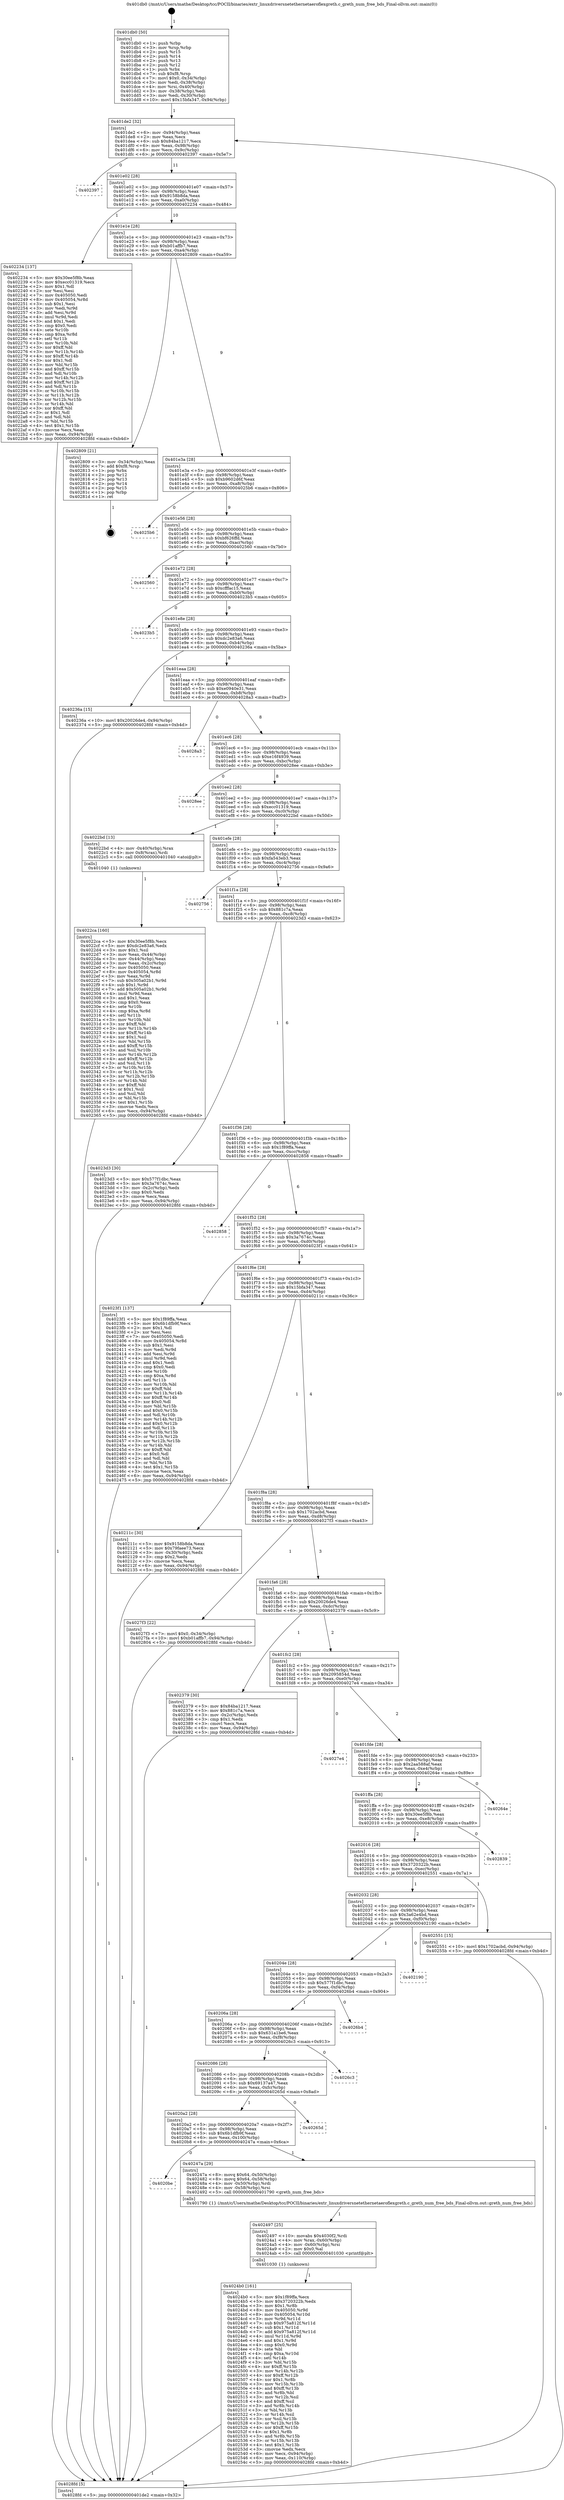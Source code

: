 digraph "0x401db0" {
  label = "0x401db0 (/mnt/c/Users/mathe/Desktop/tcc/POCII/binaries/extr_linuxdriversnetethernetaeroflexgreth.c_greth_num_free_bds_Final-ollvm.out::main(0))"
  labelloc = "t"
  node[shape=record]

  Entry [label="",width=0.3,height=0.3,shape=circle,fillcolor=black,style=filled]
  "0x401de2" [label="{
     0x401de2 [32]\l
     | [instrs]\l
     &nbsp;&nbsp;0x401de2 \<+6\>: mov -0x94(%rbp),%eax\l
     &nbsp;&nbsp;0x401de8 \<+2\>: mov %eax,%ecx\l
     &nbsp;&nbsp;0x401dea \<+6\>: sub $0x84ba1217,%ecx\l
     &nbsp;&nbsp;0x401df0 \<+6\>: mov %eax,-0x98(%rbp)\l
     &nbsp;&nbsp;0x401df6 \<+6\>: mov %ecx,-0x9c(%rbp)\l
     &nbsp;&nbsp;0x401dfc \<+6\>: je 0000000000402397 \<main+0x5e7\>\l
  }"]
  "0x402397" [label="{
     0x402397\l
  }", style=dashed]
  "0x401e02" [label="{
     0x401e02 [28]\l
     | [instrs]\l
     &nbsp;&nbsp;0x401e02 \<+5\>: jmp 0000000000401e07 \<main+0x57\>\l
     &nbsp;&nbsp;0x401e07 \<+6\>: mov -0x98(%rbp),%eax\l
     &nbsp;&nbsp;0x401e0d \<+5\>: sub $0x9158b8da,%eax\l
     &nbsp;&nbsp;0x401e12 \<+6\>: mov %eax,-0xa0(%rbp)\l
     &nbsp;&nbsp;0x401e18 \<+6\>: je 0000000000402234 \<main+0x484\>\l
  }"]
  Exit [label="",width=0.3,height=0.3,shape=circle,fillcolor=black,style=filled,peripheries=2]
  "0x402234" [label="{
     0x402234 [137]\l
     | [instrs]\l
     &nbsp;&nbsp;0x402234 \<+5\>: mov $0x30ee5f8b,%eax\l
     &nbsp;&nbsp;0x402239 \<+5\>: mov $0xecc01319,%ecx\l
     &nbsp;&nbsp;0x40223e \<+2\>: mov $0x1,%dl\l
     &nbsp;&nbsp;0x402240 \<+2\>: xor %esi,%esi\l
     &nbsp;&nbsp;0x402242 \<+7\>: mov 0x405050,%edi\l
     &nbsp;&nbsp;0x402249 \<+8\>: mov 0x405054,%r8d\l
     &nbsp;&nbsp;0x402251 \<+3\>: sub $0x1,%esi\l
     &nbsp;&nbsp;0x402254 \<+3\>: mov %edi,%r9d\l
     &nbsp;&nbsp;0x402257 \<+3\>: add %esi,%r9d\l
     &nbsp;&nbsp;0x40225a \<+4\>: imul %r9d,%edi\l
     &nbsp;&nbsp;0x40225e \<+3\>: and $0x1,%edi\l
     &nbsp;&nbsp;0x402261 \<+3\>: cmp $0x0,%edi\l
     &nbsp;&nbsp;0x402264 \<+4\>: sete %r10b\l
     &nbsp;&nbsp;0x402268 \<+4\>: cmp $0xa,%r8d\l
     &nbsp;&nbsp;0x40226c \<+4\>: setl %r11b\l
     &nbsp;&nbsp;0x402270 \<+3\>: mov %r10b,%bl\l
     &nbsp;&nbsp;0x402273 \<+3\>: xor $0xff,%bl\l
     &nbsp;&nbsp;0x402276 \<+3\>: mov %r11b,%r14b\l
     &nbsp;&nbsp;0x402279 \<+4\>: xor $0xff,%r14b\l
     &nbsp;&nbsp;0x40227d \<+3\>: xor $0x1,%dl\l
     &nbsp;&nbsp;0x402280 \<+3\>: mov %bl,%r15b\l
     &nbsp;&nbsp;0x402283 \<+4\>: and $0xff,%r15b\l
     &nbsp;&nbsp;0x402287 \<+3\>: and %dl,%r10b\l
     &nbsp;&nbsp;0x40228a \<+3\>: mov %r14b,%r12b\l
     &nbsp;&nbsp;0x40228d \<+4\>: and $0xff,%r12b\l
     &nbsp;&nbsp;0x402291 \<+3\>: and %dl,%r11b\l
     &nbsp;&nbsp;0x402294 \<+3\>: or %r10b,%r15b\l
     &nbsp;&nbsp;0x402297 \<+3\>: or %r11b,%r12b\l
     &nbsp;&nbsp;0x40229a \<+3\>: xor %r12b,%r15b\l
     &nbsp;&nbsp;0x40229d \<+3\>: or %r14b,%bl\l
     &nbsp;&nbsp;0x4022a0 \<+3\>: xor $0xff,%bl\l
     &nbsp;&nbsp;0x4022a3 \<+3\>: or $0x1,%dl\l
     &nbsp;&nbsp;0x4022a6 \<+2\>: and %dl,%bl\l
     &nbsp;&nbsp;0x4022a8 \<+3\>: or %bl,%r15b\l
     &nbsp;&nbsp;0x4022ab \<+4\>: test $0x1,%r15b\l
     &nbsp;&nbsp;0x4022af \<+3\>: cmovne %ecx,%eax\l
     &nbsp;&nbsp;0x4022b2 \<+6\>: mov %eax,-0x94(%rbp)\l
     &nbsp;&nbsp;0x4022b8 \<+5\>: jmp 00000000004028fd \<main+0xb4d\>\l
  }"]
  "0x401e1e" [label="{
     0x401e1e [28]\l
     | [instrs]\l
     &nbsp;&nbsp;0x401e1e \<+5\>: jmp 0000000000401e23 \<main+0x73\>\l
     &nbsp;&nbsp;0x401e23 \<+6\>: mov -0x98(%rbp),%eax\l
     &nbsp;&nbsp;0x401e29 \<+5\>: sub $0xb01affb7,%eax\l
     &nbsp;&nbsp;0x401e2e \<+6\>: mov %eax,-0xa4(%rbp)\l
     &nbsp;&nbsp;0x401e34 \<+6\>: je 0000000000402809 \<main+0xa59\>\l
  }"]
  "0x4024b0" [label="{
     0x4024b0 [161]\l
     | [instrs]\l
     &nbsp;&nbsp;0x4024b0 \<+5\>: mov $0x1f89ffa,%ecx\l
     &nbsp;&nbsp;0x4024b5 \<+5\>: mov $0x3720322b,%edx\l
     &nbsp;&nbsp;0x4024ba \<+3\>: mov $0x1,%r8b\l
     &nbsp;&nbsp;0x4024bd \<+8\>: mov 0x405050,%r9d\l
     &nbsp;&nbsp;0x4024c5 \<+8\>: mov 0x405054,%r10d\l
     &nbsp;&nbsp;0x4024cd \<+3\>: mov %r9d,%r11d\l
     &nbsp;&nbsp;0x4024d0 \<+7\>: sub $0x975a812f,%r11d\l
     &nbsp;&nbsp;0x4024d7 \<+4\>: sub $0x1,%r11d\l
     &nbsp;&nbsp;0x4024db \<+7\>: add $0x975a812f,%r11d\l
     &nbsp;&nbsp;0x4024e2 \<+4\>: imul %r11d,%r9d\l
     &nbsp;&nbsp;0x4024e6 \<+4\>: and $0x1,%r9d\l
     &nbsp;&nbsp;0x4024ea \<+4\>: cmp $0x0,%r9d\l
     &nbsp;&nbsp;0x4024ee \<+3\>: sete %bl\l
     &nbsp;&nbsp;0x4024f1 \<+4\>: cmp $0xa,%r10d\l
     &nbsp;&nbsp;0x4024f5 \<+4\>: setl %r14b\l
     &nbsp;&nbsp;0x4024f9 \<+3\>: mov %bl,%r15b\l
     &nbsp;&nbsp;0x4024fc \<+4\>: xor $0xff,%r15b\l
     &nbsp;&nbsp;0x402500 \<+3\>: mov %r14b,%r12b\l
     &nbsp;&nbsp;0x402503 \<+4\>: xor $0xff,%r12b\l
     &nbsp;&nbsp;0x402507 \<+4\>: xor $0x1,%r8b\l
     &nbsp;&nbsp;0x40250b \<+3\>: mov %r15b,%r13b\l
     &nbsp;&nbsp;0x40250e \<+4\>: and $0xff,%r13b\l
     &nbsp;&nbsp;0x402512 \<+3\>: and %r8b,%bl\l
     &nbsp;&nbsp;0x402515 \<+3\>: mov %r12b,%sil\l
     &nbsp;&nbsp;0x402518 \<+4\>: and $0xff,%sil\l
     &nbsp;&nbsp;0x40251c \<+3\>: and %r8b,%r14b\l
     &nbsp;&nbsp;0x40251f \<+3\>: or %bl,%r13b\l
     &nbsp;&nbsp;0x402522 \<+3\>: or %r14b,%sil\l
     &nbsp;&nbsp;0x402525 \<+3\>: xor %sil,%r13b\l
     &nbsp;&nbsp;0x402528 \<+3\>: or %r12b,%r15b\l
     &nbsp;&nbsp;0x40252b \<+4\>: xor $0xff,%r15b\l
     &nbsp;&nbsp;0x40252f \<+4\>: or $0x1,%r8b\l
     &nbsp;&nbsp;0x402533 \<+3\>: and %r8b,%r15b\l
     &nbsp;&nbsp;0x402536 \<+3\>: or %r15b,%r13b\l
     &nbsp;&nbsp;0x402539 \<+4\>: test $0x1,%r13b\l
     &nbsp;&nbsp;0x40253d \<+3\>: cmovne %edx,%ecx\l
     &nbsp;&nbsp;0x402540 \<+6\>: mov %ecx,-0x94(%rbp)\l
     &nbsp;&nbsp;0x402546 \<+6\>: mov %eax,-0x110(%rbp)\l
     &nbsp;&nbsp;0x40254c \<+5\>: jmp 00000000004028fd \<main+0xb4d\>\l
  }"]
  "0x402809" [label="{
     0x402809 [21]\l
     | [instrs]\l
     &nbsp;&nbsp;0x402809 \<+3\>: mov -0x34(%rbp),%eax\l
     &nbsp;&nbsp;0x40280c \<+7\>: add $0xf8,%rsp\l
     &nbsp;&nbsp;0x402813 \<+1\>: pop %rbx\l
     &nbsp;&nbsp;0x402814 \<+2\>: pop %r12\l
     &nbsp;&nbsp;0x402816 \<+2\>: pop %r13\l
     &nbsp;&nbsp;0x402818 \<+2\>: pop %r14\l
     &nbsp;&nbsp;0x40281a \<+2\>: pop %r15\l
     &nbsp;&nbsp;0x40281c \<+1\>: pop %rbp\l
     &nbsp;&nbsp;0x40281d \<+1\>: ret\l
  }"]
  "0x401e3a" [label="{
     0x401e3a [28]\l
     | [instrs]\l
     &nbsp;&nbsp;0x401e3a \<+5\>: jmp 0000000000401e3f \<main+0x8f\>\l
     &nbsp;&nbsp;0x401e3f \<+6\>: mov -0x98(%rbp),%eax\l
     &nbsp;&nbsp;0x401e45 \<+5\>: sub $0xb9602d6f,%eax\l
     &nbsp;&nbsp;0x401e4a \<+6\>: mov %eax,-0xa8(%rbp)\l
     &nbsp;&nbsp;0x401e50 \<+6\>: je 00000000004025b6 \<main+0x806\>\l
  }"]
  "0x402497" [label="{
     0x402497 [25]\l
     | [instrs]\l
     &nbsp;&nbsp;0x402497 \<+10\>: movabs $0x4030f2,%rdi\l
     &nbsp;&nbsp;0x4024a1 \<+4\>: mov %rax,-0x60(%rbp)\l
     &nbsp;&nbsp;0x4024a5 \<+4\>: mov -0x60(%rbp),%rsi\l
     &nbsp;&nbsp;0x4024a9 \<+2\>: mov $0x0,%al\l
     &nbsp;&nbsp;0x4024ab \<+5\>: call 0000000000401030 \<printf@plt\>\l
     | [calls]\l
     &nbsp;&nbsp;0x401030 \{1\} (unknown)\l
  }"]
  "0x4025b6" [label="{
     0x4025b6\l
  }", style=dashed]
  "0x401e56" [label="{
     0x401e56 [28]\l
     | [instrs]\l
     &nbsp;&nbsp;0x401e56 \<+5\>: jmp 0000000000401e5b \<main+0xab\>\l
     &nbsp;&nbsp;0x401e5b \<+6\>: mov -0x98(%rbp),%eax\l
     &nbsp;&nbsp;0x401e61 \<+5\>: sub $0xbf626ffd,%eax\l
     &nbsp;&nbsp;0x401e66 \<+6\>: mov %eax,-0xac(%rbp)\l
     &nbsp;&nbsp;0x401e6c \<+6\>: je 0000000000402560 \<main+0x7b0\>\l
  }"]
  "0x4020be" [label="{
     0x4020be\l
  }", style=dashed]
  "0x402560" [label="{
     0x402560\l
  }", style=dashed]
  "0x401e72" [label="{
     0x401e72 [28]\l
     | [instrs]\l
     &nbsp;&nbsp;0x401e72 \<+5\>: jmp 0000000000401e77 \<main+0xc7\>\l
     &nbsp;&nbsp;0x401e77 \<+6\>: mov -0x98(%rbp),%eax\l
     &nbsp;&nbsp;0x401e7d \<+5\>: sub $0xcfffac15,%eax\l
     &nbsp;&nbsp;0x401e82 \<+6\>: mov %eax,-0xb0(%rbp)\l
     &nbsp;&nbsp;0x401e88 \<+6\>: je 00000000004023b5 \<main+0x605\>\l
  }"]
  "0x40247a" [label="{
     0x40247a [29]\l
     | [instrs]\l
     &nbsp;&nbsp;0x40247a \<+8\>: movq $0x64,-0x50(%rbp)\l
     &nbsp;&nbsp;0x402482 \<+8\>: movq $0x64,-0x58(%rbp)\l
     &nbsp;&nbsp;0x40248a \<+4\>: mov -0x50(%rbp),%rdi\l
     &nbsp;&nbsp;0x40248e \<+4\>: mov -0x58(%rbp),%rsi\l
     &nbsp;&nbsp;0x402492 \<+5\>: call 0000000000401790 \<greth_num_free_bds\>\l
     | [calls]\l
     &nbsp;&nbsp;0x401790 \{1\} (/mnt/c/Users/mathe/Desktop/tcc/POCII/binaries/extr_linuxdriversnetethernetaeroflexgreth.c_greth_num_free_bds_Final-ollvm.out::greth_num_free_bds)\l
  }"]
  "0x4023b5" [label="{
     0x4023b5\l
  }", style=dashed]
  "0x401e8e" [label="{
     0x401e8e [28]\l
     | [instrs]\l
     &nbsp;&nbsp;0x401e8e \<+5\>: jmp 0000000000401e93 \<main+0xe3\>\l
     &nbsp;&nbsp;0x401e93 \<+6\>: mov -0x98(%rbp),%eax\l
     &nbsp;&nbsp;0x401e99 \<+5\>: sub $0xdc2e83a6,%eax\l
     &nbsp;&nbsp;0x401e9e \<+6\>: mov %eax,-0xb4(%rbp)\l
     &nbsp;&nbsp;0x401ea4 \<+6\>: je 000000000040236a \<main+0x5ba\>\l
  }"]
  "0x4020a2" [label="{
     0x4020a2 [28]\l
     | [instrs]\l
     &nbsp;&nbsp;0x4020a2 \<+5\>: jmp 00000000004020a7 \<main+0x2f7\>\l
     &nbsp;&nbsp;0x4020a7 \<+6\>: mov -0x98(%rbp),%eax\l
     &nbsp;&nbsp;0x4020ad \<+5\>: sub $0x6b1dfb9f,%eax\l
     &nbsp;&nbsp;0x4020b2 \<+6\>: mov %eax,-0x100(%rbp)\l
     &nbsp;&nbsp;0x4020b8 \<+6\>: je 000000000040247a \<main+0x6ca\>\l
  }"]
  "0x40236a" [label="{
     0x40236a [15]\l
     | [instrs]\l
     &nbsp;&nbsp;0x40236a \<+10\>: movl $0x20026de4,-0x94(%rbp)\l
     &nbsp;&nbsp;0x402374 \<+5\>: jmp 00000000004028fd \<main+0xb4d\>\l
  }"]
  "0x401eaa" [label="{
     0x401eaa [28]\l
     | [instrs]\l
     &nbsp;&nbsp;0x401eaa \<+5\>: jmp 0000000000401eaf \<main+0xff\>\l
     &nbsp;&nbsp;0x401eaf \<+6\>: mov -0x98(%rbp),%eax\l
     &nbsp;&nbsp;0x401eb5 \<+5\>: sub $0xe0940e31,%eax\l
     &nbsp;&nbsp;0x401eba \<+6\>: mov %eax,-0xb8(%rbp)\l
     &nbsp;&nbsp;0x401ec0 \<+6\>: je 00000000004028a3 \<main+0xaf3\>\l
  }"]
  "0x40265d" [label="{
     0x40265d\l
  }", style=dashed]
  "0x4028a3" [label="{
     0x4028a3\l
  }", style=dashed]
  "0x401ec6" [label="{
     0x401ec6 [28]\l
     | [instrs]\l
     &nbsp;&nbsp;0x401ec6 \<+5\>: jmp 0000000000401ecb \<main+0x11b\>\l
     &nbsp;&nbsp;0x401ecb \<+6\>: mov -0x98(%rbp),%eax\l
     &nbsp;&nbsp;0x401ed1 \<+5\>: sub $0xe16f4939,%eax\l
     &nbsp;&nbsp;0x401ed6 \<+6\>: mov %eax,-0xbc(%rbp)\l
     &nbsp;&nbsp;0x401edc \<+6\>: je 00000000004028ee \<main+0xb3e\>\l
  }"]
  "0x402086" [label="{
     0x402086 [28]\l
     | [instrs]\l
     &nbsp;&nbsp;0x402086 \<+5\>: jmp 000000000040208b \<main+0x2db\>\l
     &nbsp;&nbsp;0x40208b \<+6\>: mov -0x98(%rbp),%eax\l
     &nbsp;&nbsp;0x402091 \<+5\>: sub $0x69137a47,%eax\l
     &nbsp;&nbsp;0x402096 \<+6\>: mov %eax,-0xfc(%rbp)\l
     &nbsp;&nbsp;0x40209c \<+6\>: je 000000000040265d \<main+0x8ad\>\l
  }"]
  "0x4028ee" [label="{
     0x4028ee\l
  }", style=dashed]
  "0x401ee2" [label="{
     0x401ee2 [28]\l
     | [instrs]\l
     &nbsp;&nbsp;0x401ee2 \<+5\>: jmp 0000000000401ee7 \<main+0x137\>\l
     &nbsp;&nbsp;0x401ee7 \<+6\>: mov -0x98(%rbp),%eax\l
     &nbsp;&nbsp;0x401eed \<+5\>: sub $0xecc01319,%eax\l
     &nbsp;&nbsp;0x401ef2 \<+6\>: mov %eax,-0xc0(%rbp)\l
     &nbsp;&nbsp;0x401ef8 \<+6\>: je 00000000004022bd \<main+0x50d\>\l
  }"]
  "0x4026c3" [label="{
     0x4026c3\l
  }", style=dashed]
  "0x4022bd" [label="{
     0x4022bd [13]\l
     | [instrs]\l
     &nbsp;&nbsp;0x4022bd \<+4\>: mov -0x40(%rbp),%rax\l
     &nbsp;&nbsp;0x4022c1 \<+4\>: mov 0x8(%rax),%rdi\l
     &nbsp;&nbsp;0x4022c5 \<+5\>: call 0000000000401040 \<atoi@plt\>\l
     | [calls]\l
     &nbsp;&nbsp;0x401040 \{1\} (unknown)\l
  }"]
  "0x401efe" [label="{
     0x401efe [28]\l
     | [instrs]\l
     &nbsp;&nbsp;0x401efe \<+5\>: jmp 0000000000401f03 \<main+0x153\>\l
     &nbsp;&nbsp;0x401f03 \<+6\>: mov -0x98(%rbp),%eax\l
     &nbsp;&nbsp;0x401f09 \<+5\>: sub $0xfa543eb3,%eax\l
     &nbsp;&nbsp;0x401f0e \<+6\>: mov %eax,-0xc4(%rbp)\l
     &nbsp;&nbsp;0x401f14 \<+6\>: je 0000000000402756 \<main+0x9a6\>\l
  }"]
  "0x40206a" [label="{
     0x40206a [28]\l
     | [instrs]\l
     &nbsp;&nbsp;0x40206a \<+5\>: jmp 000000000040206f \<main+0x2bf\>\l
     &nbsp;&nbsp;0x40206f \<+6\>: mov -0x98(%rbp),%eax\l
     &nbsp;&nbsp;0x402075 \<+5\>: sub $0x631a1be6,%eax\l
     &nbsp;&nbsp;0x40207a \<+6\>: mov %eax,-0xf8(%rbp)\l
     &nbsp;&nbsp;0x402080 \<+6\>: je 00000000004026c3 \<main+0x913\>\l
  }"]
  "0x402756" [label="{
     0x402756\l
  }", style=dashed]
  "0x401f1a" [label="{
     0x401f1a [28]\l
     | [instrs]\l
     &nbsp;&nbsp;0x401f1a \<+5\>: jmp 0000000000401f1f \<main+0x16f\>\l
     &nbsp;&nbsp;0x401f1f \<+6\>: mov -0x98(%rbp),%eax\l
     &nbsp;&nbsp;0x401f25 \<+5\>: sub $0x881c7a,%eax\l
     &nbsp;&nbsp;0x401f2a \<+6\>: mov %eax,-0xc8(%rbp)\l
     &nbsp;&nbsp;0x401f30 \<+6\>: je 00000000004023d3 \<main+0x623\>\l
  }"]
  "0x4026b4" [label="{
     0x4026b4\l
  }", style=dashed]
  "0x4023d3" [label="{
     0x4023d3 [30]\l
     | [instrs]\l
     &nbsp;&nbsp;0x4023d3 \<+5\>: mov $0x577f1dbc,%eax\l
     &nbsp;&nbsp;0x4023d8 \<+5\>: mov $0x3a7674c,%ecx\l
     &nbsp;&nbsp;0x4023dd \<+3\>: mov -0x2c(%rbp),%edx\l
     &nbsp;&nbsp;0x4023e0 \<+3\>: cmp $0x0,%edx\l
     &nbsp;&nbsp;0x4023e3 \<+3\>: cmove %ecx,%eax\l
     &nbsp;&nbsp;0x4023e6 \<+6\>: mov %eax,-0x94(%rbp)\l
     &nbsp;&nbsp;0x4023ec \<+5\>: jmp 00000000004028fd \<main+0xb4d\>\l
  }"]
  "0x401f36" [label="{
     0x401f36 [28]\l
     | [instrs]\l
     &nbsp;&nbsp;0x401f36 \<+5\>: jmp 0000000000401f3b \<main+0x18b\>\l
     &nbsp;&nbsp;0x401f3b \<+6\>: mov -0x98(%rbp),%eax\l
     &nbsp;&nbsp;0x401f41 \<+5\>: sub $0x1f89ffa,%eax\l
     &nbsp;&nbsp;0x401f46 \<+6\>: mov %eax,-0xcc(%rbp)\l
     &nbsp;&nbsp;0x401f4c \<+6\>: je 0000000000402858 \<main+0xaa8\>\l
  }"]
  "0x40204e" [label="{
     0x40204e [28]\l
     | [instrs]\l
     &nbsp;&nbsp;0x40204e \<+5\>: jmp 0000000000402053 \<main+0x2a3\>\l
     &nbsp;&nbsp;0x402053 \<+6\>: mov -0x98(%rbp),%eax\l
     &nbsp;&nbsp;0x402059 \<+5\>: sub $0x577f1dbc,%eax\l
     &nbsp;&nbsp;0x40205e \<+6\>: mov %eax,-0xf4(%rbp)\l
     &nbsp;&nbsp;0x402064 \<+6\>: je 00000000004026b4 \<main+0x904\>\l
  }"]
  "0x402858" [label="{
     0x402858\l
  }", style=dashed]
  "0x401f52" [label="{
     0x401f52 [28]\l
     | [instrs]\l
     &nbsp;&nbsp;0x401f52 \<+5\>: jmp 0000000000401f57 \<main+0x1a7\>\l
     &nbsp;&nbsp;0x401f57 \<+6\>: mov -0x98(%rbp),%eax\l
     &nbsp;&nbsp;0x401f5d \<+5\>: sub $0x3a7674c,%eax\l
     &nbsp;&nbsp;0x401f62 \<+6\>: mov %eax,-0xd0(%rbp)\l
     &nbsp;&nbsp;0x401f68 \<+6\>: je 00000000004023f1 \<main+0x641\>\l
  }"]
  "0x402190" [label="{
     0x402190\l
  }", style=dashed]
  "0x4023f1" [label="{
     0x4023f1 [137]\l
     | [instrs]\l
     &nbsp;&nbsp;0x4023f1 \<+5\>: mov $0x1f89ffa,%eax\l
     &nbsp;&nbsp;0x4023f6 \<+5\>: mov $0x6b1dfb9f,%ecx\l
     &nbsp;&nbsp;0x4023fb \<+2\>: mov $0x1,%dl\l
     &nbsp;&nbsp;0x4023fd \<+2\>: xor %esi,%esi\l
     &nbsp;&nbsp;0x4023ff \<+7\>: mov 0x405050,%edi\l
     &nbsp;&nbsp;0x402406 \<+8\>: mov 0x405054,%r8d\l
     &nbsp;&nbsp;0x40240e \<+3\>: sub $0x1,%esi\l
     &nbsp;&nbsp;0x402411 \<+3\>: mov %edi,%r9d\l
     &nbsp;&nbsp;0x402414 \<+3\>: add %esi,%r9d\l
     &nbsp;&nbsp;0x402417 \<+4\>: imul %r9d,%edi\l
     &nbsp;&nbsp;0x40241b \<+3\>: and $0x1,%edi\l
     &nbsp;&nbsp;0x40241e \<+3\>: cmp $0x0,%edi\l
     &nbsp;&nbsp;0x402421 \<+4\>: sete %r10b\l
     &nbsp;&nbsp;0x402425 \<+4\>: cmp $0xa,%r8d\l
     &nbsp;&nbsp;0x402429 \<+4\>: setl %r11b\l
     &nbsp;&nbsp;0x40242d \<+3\>: mov %r10b,%bl\l
     &nbsp;&nbsp;0x402430 \<+3\>: xor $0xff,%bl\l
     &nbsp;&nbsp;0x402433 \<+3\>: mov %r11b,%r14b\l
     &nbsp;&nbsp;0x402436 \<+4\>: xor $0xff,%r14b\l
     &nbsp;&nbsp;0x40243a \<+3\>: xor $0x0,%dl\l
     &nbsp;&nbsp;0x40243d \<+3\>: mov %bl,%r15b\l
     &nbsp;&nbsp;0x402440 \<+4\>: and $0x0,%r15b\l
     &nbsp;&nbsp;0x402444 \<+3\>: and %dl,%r10b\l
     &nbsp;&nbsp;0x402447 \<+3\>: mov %r14b,%r12b\l
     &nbsp;&nbsp;0x40244a \<+4\>: and $0x0,%r12b\l
     &nbsp;&nbsp;0x40244e \<+3\>: and %dl,%r11b\l
     &nbsp;&nbsp;0x402451 \<+3\>: or %r10b,%r15b\l
     &nbsp;&nbsp;0x402454 \<+3\>: or %r11b,%r12b\l
     &nbsp;&nbsp;0x402457 \<+3\>: xor %r12b,%r15b\l
     &nbsp;&nbsp;0x40245a \<+3\>: or %r14b,%bl\l
     &nbsp;&nbsp;0x40245d \<+3\>: xor $0xff,%bl\l
     &nbsp;&nbsp;0x402460 \<+3\>: or $0x0,%dl\l
     &nbsp;&nbsp;0x402463 \<+2\>: and %dl,%bl\l
     &nbsp;&nbsp;0x402465 \<+3\>: or %bl,%r15b\l
     &nbsp;&nbsp;0x402468 \<+4\>: test $0x1,%r15b\l
     &nbsp;&nbsp;0x40246c \<+3\>: cmovne %ecx,%eax\l
     &nbsp;&nbsp;0x40246f \<+6\>: mov %eax,-0x94(%rbp)\l
     &nbsp;&nbsp;0x402475 \<+5\>: jmp 00000000004028fd \<main+0xb4d\>\l
  }"]
  "0x401f6e" [label="{
     0x401f6e [28]\l
     | [instrs]\l
     &nbsp;&nbsp;0x401f6e \<+5\>: jmp 0000000000401f73 \<main+0x1c3\>\l
     &nbsp;&nbsp;0x401f73 \<+6\>: mov -0x98(%rbp),%eax\l
     &nbsp;&nbsp;0x401f79 \<+5\>: sub $0x15bfa347,%eax\l
     &nbsp;&nbsp;0x401f7e \<+6\>: mov %eax,-0xd4(%rbp)\l
     &nbsp;&nbsp;0x401f84 \<+6\>: je 000000000040211c \<main+0x36c\>\l
  }"]
  "0x402032" [label="{
     0x402032 [28]\l
     | [instrs]\l
     &nbsp;&nbsp;0x402032 \<+5\>: jmp 0000000000402037 \<main+0x287\>\l
     &nbsp;&nbsp;0x402037 \<+6\>: mov -0x98(%rbp),%eax\l
     &nbsp;&nbsp;0x40203d \<+5\>: sub $0x3a62e4bd,%eax\l
     &nbsp;&nbsp;0x402042 \<+6\>: mov %eax,-0xf0(%rbp)\l
     &nbsp;&nbsp;0x402048 \<+6\>: je 0000000000402190 \<main+0x3e0\>\l
  }"]
  "0x40211c" [label="{
     0x40211c [30]\l
     | [instrs]\l
     &nbsp;&nbsp;0x40211c \<+5\>: mov $0x9158b8da,%eax\l
     &nbsp;&nbsp;0x402121 \<+5\>: mov $0x79faee73,%ecx\l
     &nbsp;&nbsp;0x402126 \<+3\>: mov -0x30(%rbp),%edx\l
     &nbsp;&nbsp;0x402129 \<+3\>: cmp $0x2,%edx\l
     &nbsp;&nbsp;0x40212c \<+3\>: cmovne %ecx,%eax\l
     &nbsp;&nbsp;0x40212f \<+6\>: mov %eax,-0x94(%rbp)\l
     &nbsp;&nbsp;0x402135 \<+5\>: jmp 00000000004028fd \<main+0xb4d\>\l
  }"]
  "0x401f8a" [label="{
     0x401f8a [28]\l
     | [instrs]\l
     &nbsp;&nbsp;0x401f8a \<+5\>: jmp 0000000000401f8f \<main+0x1df\>\l
     &nbsp;&nbsp;0x401f8f \<+6\>: mov -0x98(%rbp),%eax\l
     &nbsp;&nbsp;0x401f95 \<+5\>: sub $0x1702acbd,%eax\l
     &nbsp;&nbsp;0x401f9a \<+6\>: mov %eax,-0xd8(%rbp)\l
     &nbsp;&nbsp;0x401fa0 \<+6\>: je 00000000004027f3 \<main+0xa43\>\l
  }"]
  "0x4028fd" [label="{
     0x4028fd [5]\l
     | [instrs]\l
     &nbsp;&nbsp;0x4028fd \<+5\>: jmp 0000000000401de2 \<main+0x32\>\l
  }"]
  "0x401db0" [label="{
     0x401db0 [50]\l
     | [instrs]\l
     &nbsp;&nbsp;0x401db0 \<+1\>: push %rbp\l
     &nbsp;&nbsp;0x401db1 \<+3\>: mov %rsp,%rbp\l
     &nbsp;&nbsp;0x401db4 \<+2\>: push %r15\l
     &nbsp;&nbsp;0x401db6 \<+2\>: push %r14\l
     &nbsp;&nbsp;0x401db8 \<+2\>: push %r13\l
     &nbsp;&nbsp;0x401dba \<+2\>: push %r12\l
     &nbsp;&nbsp;0x401dbc \<+1\>: push %rbx\l
     &nbsp;&nbsp;0x401dbd \<+7\>: sub $0xf8,%rsp\l
     &nbsp;&nbsp;0x401dc4 \<+7\>: movl $0x0,-0x34(%rbp)\l
     &nbsp;&nbsp;0x401dcb \<+3\>: mov %edi,-0x38(%rbp)\l
     &nbsp;&nbsp;0x401dce \<+4\>: mov %rsi,-0x40(%rbp)\l
     &nbsp;&nbsp;0x401dd2 \<+3\>: mov -0x38(%rbp),%edi\l
     &nbsp;&nbsp;0x401dd5 \<+3\>: mov %edi,-0x30(%rbp)\l
     &nbsp;&nbsp;0x401dd8 \<+10\>: movl $0x15bfa347,-0x94(%rbp)\l
  }"]
  "0x4022ca" [label="{
     0x4022ca [160]\l
     | [instrs]\l
     &nbsp;&nbsp;0x4022ca \<+5\>: mov $0x30ee5f8b,%ecx\l
     &nbsp;&nbsp;0x4022cf \<+5\>: mov $0xdc2e83a6,%edx\l
     &nbsp;&nbsp;0x4022d4 \<+3\>: mov $0x1,%sil\l
     &nbsp;&nbsp;0x4022d7 \<+3\>: mov %eax,-0x44(%rbp)\l
     &nbsp;&nbsp;0x4022da \<+3\>: mov -0x44(%rbp),%eax\l
     &nbsp;&nbsp;0x4022dd \<+3\>: mov %eax,-0x2c(%rbp)\l
     &nbsp;&nbsp;0x4022e0 \<+7\>: mov 0x405050,%eax\l
     &nbsp;&nbsp;0x4022e7 \<+8\>: mov 0x405054,%r8d\l
     &nbsp;&nbsp;0x4022ef \<+3\>: mov %eax,%r9d\l
     &nbsp;&nbsp;0x4022f2 \<+7\>: sub $0x505a02b1,%r9d\l
     &nbsp;&nbsp;0x4022f9 \<+4\>: sub $0x1,%r9d\l
     &nbsp;&nbsp;0x4022fd \<+7\>: add $0x505a02b1,%r9d\l
     &nbsp;&nbsp;0x402304 \<+4\>: imul %r9d,%eax\l
     &nbsp;&nbsp;0x402308 \<+3\>: and $0x1,%eax\l
     &nbsp;&nbsp;0x40230b \<+3\>: cmp $0x0,%eax\l
     &nbsp;&nbsp;0x40230e \<+4\>: sete %r10b\l
     &nbsp;&nbsp;0x402312 \<+4\>: cmp $0xa,%r8d\l
     &nbsp;&nbsp;0x402316 \<+4\>: setl %r11b\l
     &nbsp;&nbsp;0x40231a \<+3\>: mov %r10b,%bl\l
     &nbsp;&nbsp;0x40231d \<+3\>: xor $0xff,%bl\l
     &nbsp;&nbsp;0x402320 \<+3\>: mov %r11b,%r14b\l
     &nbsp;&nbsp;0x402323 \<+4\>: xor $0xff,%r14b\l
     &nbsp;&nbsp;0x402327 \<+4\>: xor $0x1,%sil\l
     &nbsp;&nbsp;0x40232b \<+3\>: mov %bl,%r15b\l
     &nbsp;&nbsp;0x40232e \<+4\>: and $0xff,%r15b\l
     &nbsp;&nbsp;0x402332 \<+3\>: and %sil,%r10b\l
     &nbsp;&nbsp;0x402335 \<+3\>: mov %r14b,%r12b\l
     &nbsp;&nbsp;0x402338 \<+4\>: and $0xff,%r12b\l
     &nbsp;&nbsp;0x40233c \<+3\>: and %sil,%r11b\l
     &nbsp;&nbsp;0x40233f \<+3\>: or %r10b,%r15b\l
     &nbsp;&nbsp;0x402342 \<+3\>: or %r11b,%r12b\l
     &nbsp;&nbsp;0x402345 \<+3\>: xor %r12b,%r15b\l
     &nbsp;&nbsp;0x402348 \<+3\>: or %r14b,%bl\l
     &nbsp;&nbsp;0x40234b \<+3\>: xor $0xff,%bl\l
     &nbsp;&nbsp;0x40234e \<+4\>: or $0x1,%sil\l
     &nbsp;&nbsp;0x402352 \<+3\>: and %sil,%bl\l
     &nbsp;&nbsp;0x402355 \<+3\>: or %bl,%r15b\l
     &nbsp;&nbsp;0x402358 \<+4\>: test $0x1,%r15b\l
     &nbsp;&nbsp;0x40235c \<+3\>: cmovne %edx,%ecx\l
     &nbsp;&nbsp;0x40235f \<+6\>: mov %ecx,-0x94(%rbp)\l
     &nbsp;&nbsp;0x402365 \<+5\>: jmp 00000000004028fd \<main+0xb4d\>\l
  }"]
  "0x402551" [label="{
     0x402551 [15]\l
     | [instrs]\l
     &nbsp;&nbsp;0x402551 \<+10\>: movl $0x1702acbd,-0x94(%rbp)\l
     &nbsp;&nbsp;0x40255b \<+5\>: jmp 00000000004028fd \<main+0xb4d\>\l
  }"]
  "0x4027f3" [label="{
     0x4027f3 [22]\l
     | [instrs]\l
     &nbsp;&nbsp;0x4027f3 \<+7\>: movl $0x0,-0x34(%rbp)\l
     &nbsp;&nbsp;0x4027fa \<+10\>: movl $0xb01affb7,-0x94(%rbp)\l
     &nbsp;&nbsp;0x402804 \<+5\>: jmp 00000000004028fd \<main+0xb4d\>\l
  }"]
  "0x401fa6" [label="{
     0x401fa6 [28]\l
     | [instrs]\l
     &nbsp;&nbsp;0x401fa6 \<+5\>: jmp 0000000000401fab \<main+0x1fb\>\l
     &nbsp;&nbsp;0x401fab \<+6\>: mov -0x98(%rbp),%eax\l
     &nbsp;&nbsp;0x401fb1 \<+5\>: sub $0x20026de4,%eax\l
     &nbsp;&nbsp;0x401fb6 \<+6\>: mov %eax,-0xdc(%rbp)\l
     &nbsp;&nbsp;0x401fbc \<+6\>: je 0000000000402379 \<main+0x5c9\>\l
  }"]
  "0x402016" [label="{
     0x402016 [28]\l
     | [instrs]\l
     &nbsp;&nbsp;0x402016 \<+5\>: jmp 000000000040201b \<main+0x26b\>\l
     &nbsp;&nbsp;0x40201b \<+6\>: mov -0x98(%rbp),%eax\l
     &nbsp;&nbsp;0x402021 \<+5\>: sub $0x3720322b,%eax\l
     &nbsp;&nbsp;0x402026 \<+6\>: mov %eax,-0xec(%rbp)\l
     &nbsp;&nbsp;0x40202c \<+6\>: je 0000000000402551 \<main+0x7a1\>\l
  }"]
  "0x402379" [label="{
     0x402379 [30]\l
     | [instrs]\l
     &nbsp;&nbsp;0x402379 \<+5\>: mov $0x84ba1217,%eax\l
     &nbsp;&nbsp;0x40237e \<+5\>: mov $0x881c7a,%ecx\l
     &nbsp;&nbsp;0x402383 \<+3\>: mov -0x2c(%rbp),%edx\l
     &nbsp;&nbsp;0x402386 \<+3\>: cmp $0x1,%edx\l
     &nbsp;&nbsp;0x402389 \<+3\>: cmovl %ecx,%eax\l
     &nbsp;&nbsp;0x40238c \<+6\>: mov %eax,-0x94(%rbp)\l
     &nbsp;&nbsp;0x402392 \<+5\>: jmp 00000000004028fd \<main+0xb4d\>\l
  }"]
  "0x401fc2" [label="{
     0x401fc2 [28]\l
     | [instrs]\l
     &nbsp;&nbsp;0x401fc2 \<+5\>: jmp 0000000000401fc7 \<main+0x217\>\l
     &nbsp;&nbsp;0x401fc7 \<+6\>: mov -0x98(%rbp),%eax\l
     &nbsp;&nbsp;0x401fcd \<+5\>: sub $0x2095854d,%eax\l
     &nbsp;&nbsp;0x401fd2 \<+6\>: mov %eax,-0xe0(%rbp)\l
     &nbsp;&nbsp;0x401fd8 \<+6\>: je 00000000004027e4 \<main+0xa34\>\l
  }"]
  "0x402839" [label="{
     0x402839\l
  }", style=dashed]
  "0x4027e4" [label="{
     0x4027e4\l
  }", style=dashed]
  "0x401fde" [label="{
     0x401fde [28]\l
     | [instrs]\l
     &nbsp;&nbsp;0x401fde \<+5\>: jmp 0000000000401fe3 \<main+0x233\>\l
     &nbsp;&nbsp;0x401fe3 \<+6\>: mov -0x98(%rbp),%eax\l
     &nbsp;&nbsp;0x401fe9 \<+5\>: sub $0x2aa588af,%eax\l
     &nbsp;&nbsp;0x401fee \<+6\>: mov %eax,-0xe4(%rbp)\l
     &nbsp;&nbsp;0x401ff4 \<+6\>: je 000000000040264e \<main+0x89e\>\l
  }"]
  "0x401ffa" [label="{
     0x401ffa [28]\l
     | [instrs]\l
     &nbsp;&nbsp;0x401ffa \<+5\>: jmp 0000000000401fff \<main+0x24f\>\l
     &nbsp;&nbsp;0x401fff \<+6\>: mov -0x98(%rbp),%eax\l
     &nbsp;&nbsp;0x402005 \<+5\>: sub $0x30ee5f8b,%eax\l
     &nbsp;&nbsp;0x40200a \<+6\>: mov %eax,-0xe8(%rbp)\l
     &nbsp;&nbsp;0x402010 \<+6\>: je 0000000000402839 \<main+0xa89\>\l
  }"]
  "0x40264e" [label="{
     0x40264e\l
  }", style=dashed]
  Entry -> "0x401db0" [label=" 1"]
  "0x401de2" -> "0x402397" [label=" 0"]
  "0x401de2" -> "0x401e02" [label=" 11"]
  "0x402809" -> Exit [label=" 1"]
  "0x401e02" -> "0x402234" [label=" 1"]
  "0x401e02" -> "0x401e1e" [label=" 10"]
  "0x4027f3" -> "0x4028fd" [label=" 1"]
  "0x401e1e" -> "0x402809" [label=" 1"]
  "0x401e1e" -> "0x401e3a" [label=" 9"]
  "0x402551" -> "0x4028fd" [label=" 1"]
  "0x401e3a" -> "0x4025b6" [label=" 0"]
  "0x401e3a" -> "0x401e56" [label=" 9"]
  "0x4024b0" -> "0x4028fd" [label=" 1"]
  "0x401e56" -> "0x402560" [label=" 0"]
  "0x401e56" -> "0x401e72" [label=" 9"]
  "0x402497" -> "0x4024b0" [label=" 1"]
  "0x401e72" -> "0x4023b5" [label=" 0"]
  "0x401e72" -> "0x401e8e" [label=" 9"]
  "0x40247a" -> "0x402497" [label=" 1"]
  "0x401e8e" -> "0x40236a" [label=" 1"]
  "0x401e8e" -> "0x401eaa" [label=" 8"]
  "0x4020a2" -> "0x40247a" [label=" 1"]
  "0x401eaa" -> "0x4028a3" [label=" 0"]
  "0x401eaa" -> "0x401ec6" [label=" 8"]
  "0x4020a2" -> "0x4020be" [label=" 0"]
  "0x401ec6" -> "0x4028ee" [label=" 0"]
  "0x401ec6" -> "0x401ee2" [label=" 8"]
  "0x402086" -> "0x40265d" [label=" 0"]
  "0x401ee2" -> "0x4022bd" [label=" 1"]
  "0x401ee2" -> "0x401efe" [label=" 7"]
  "0x402086" -> "0x4020a2" [label=" 1"]
  "0x401efe" -> "0x402756" [label=" 0"]
  "0x401efe" -> "0x401f1a" [label=" 7"]
  "0x40206a" -> "0x4026c3" [label=" 0"]
  "0x401f1a" -> "0x4023d3" [label=" 1"]
  "0x401f1a" -> "0x401f36" [label=" 6"]
  "0x40206a" -> "0x402086" [label=" 1"]
  "0x401f36" -> "0x402858" [label=" 0"]
  "0x401f36" -> "0x401f52" [label=" 6"]
  "0x40204e" -> "0x4026b4" [label=" 0"]
  "0x401f52" -> "0x4023f1" [label=" 1"]
  "0x401f52" -> "0x401f6e" [label=" 5"]
  "0x40204e" -> "0x40206a" [label=" 1"]
  "0x401f6e" -> "0x40211c" [label=" 1"]
  "0x401f6e" -> "0x401f8a" [label=" 4"]
  "0x40211c" -> "0x4028fd" [label=" 1"]
  "0x401db0" -> "0x401de2" [label=" 1"]
  "0x4028fd" -> "0x401de2" [label=" 10"]
  "0x402234" -> "0x4028fd" [label=" 1"]
  "0x4022bd" -> "0x4022ca" [label=" 1"]
  "0x4022ca" -> "0x4028fd" [label=" 1"]
  "0x40236a" -> "0x4028fd" [label=" 1"]
  "0x402032" -> "0x402190" [label=" 0"]
  "0x401f8a" -> "0x4027f3" [label=" 1"]
  "0x401f8a" -> "0x401fa6" [label=" 3"]
  "0x402032" -> "0x40204e" [label=" 1"]
  "0x401fa6" -> "0x402379" [label=" 1"]
  "0x401fa6" -> "0x401fc2" [label=" 2"]
  "0x402379" -> "0x4028fd" [label=" 1"]
  "0x4023d3" -> "0x4028fd" [label=" 1"]
  "0x4023f1" -> "0x4028fd" [label=" 1"]
  "0x402016" -> "0x402551" [label=" 1"]
  "0x401fc2" -> "0x4027e4" [label=" 0"]
  "0x401fc2" -> "0x401fde" [label=" 2"]
  "0x402016" -> "0x402032" [label=" 1"]
  "0x401fde" -> "0x40264e" [label=" 0"]
  "0x401fde" -> "0x401ffa" [label=" 2"]
  "0x401ffa" -> "0x402016" [label=" 2"]
  "0x401ffa" -> "0x402839" [label=" 0"]
}
